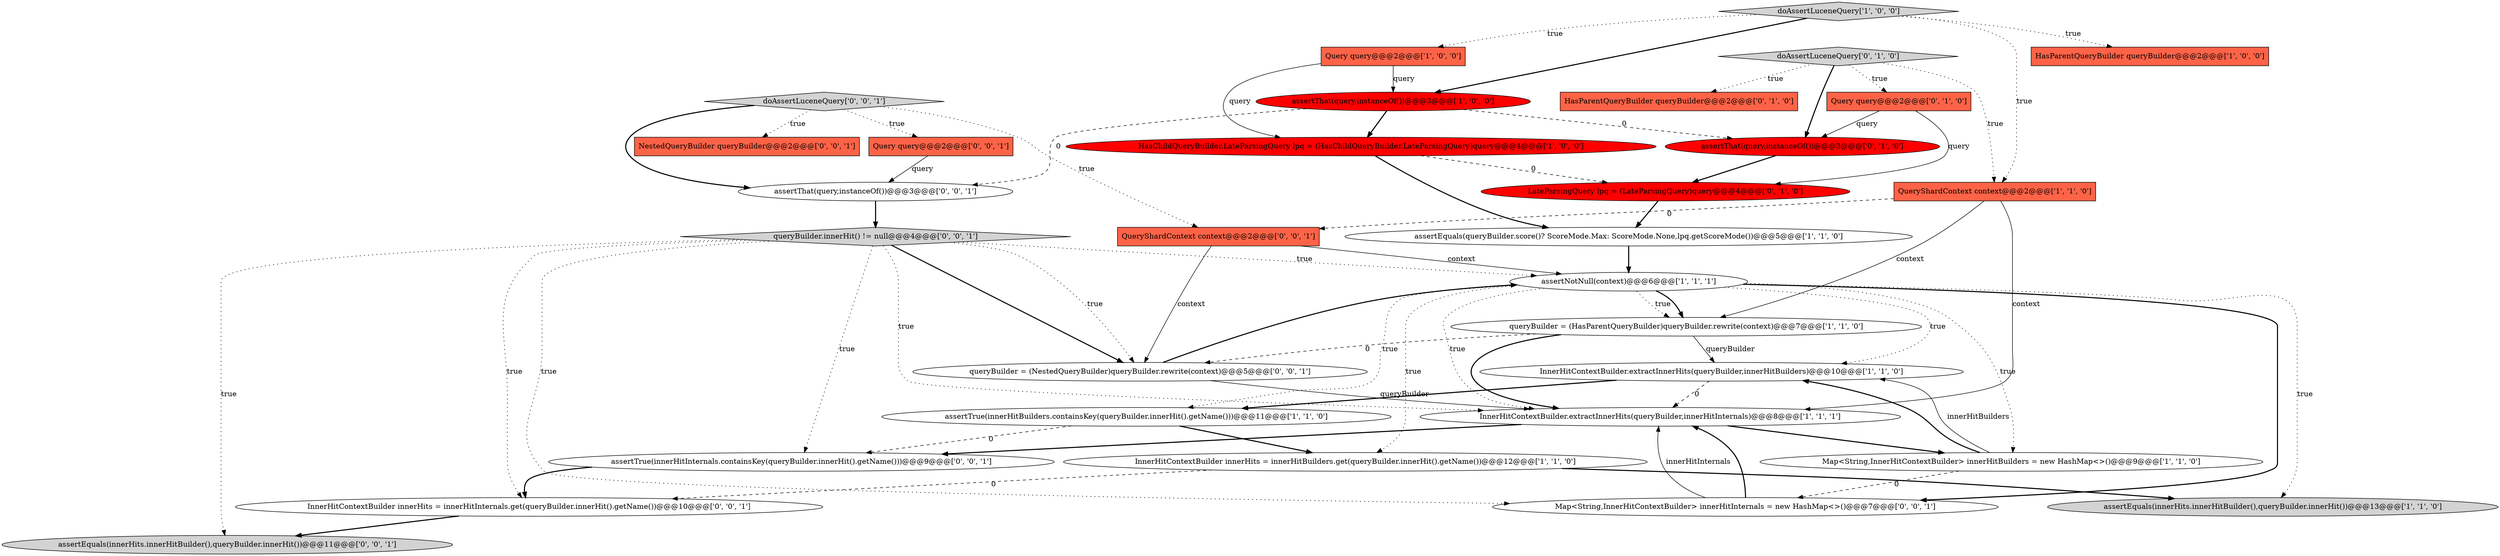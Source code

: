 digraph {
7 [style = filled, label = "assertTrue(innerHitBuilders.containsKey(queryBuilder.innerHit().getName()))@@@11@@@['1', '1', '0']", fillcolor = white, shape = ellipse image = "AAA0AAABBB1BBB"];
23 [style = filled, label = "assertTrue(innerHitInternals.containsKey(queryBuilder.innerHit().getName()))@@@9@@@['0', '0', '1']", fillcolor = white, shape = ellipse image = "AAA0AAABBB3BBB"];
10 [style = filled, label = "assertNotNull(context)@@@6@@@['1', '1', '1']", fillcolor = white, shape = ellipse image = "AAA0AAABBB1BBB"];
15 [style = filled, label = "LateParsingQuery lpq = (LateParsingQuery)query@@@4@@@['0', '1', '0']", fillcolor = red, shape = ellipse image = "AAA1AAABBB2BBB"];
8 [style = filled, label = "queryBuilder = (HasParentQueryBuilder)queryBuilder.rewrite(context)@@@7@@@['1', '1', '0']", fillcolor = white, shape = ellipse image = "AAA0AAABBB1BBB"];
16 [style = filled, label = "assertThat(query,instanceOf())@@@3@@@['0', '1', '0']", fillcolor = red, shape = ellipse image = "AAA1AAABBB2BBB"];
25 [style = filled, label = "Query query@@@2@@@['0', '0', '1']", fillcolor = tomato, shape = box image = "AAA0AAABBB3BBB"];
29 [style = filled, label = "assertEquals(innerHits.innerHitBuilder(),queryBuilder.innerHit())@@@11@@@['0', '0', '1']", fillcolor = lightgray, shape = ellipse image = "AAA0AAABBB3BBB"];
14 [style = filled, label = "QueryShardContext context@@@2@@@['1', '1', '0']", fillcolor = tomato, shape = box image = "AAA0AAABBB1BBB"];
3 [style = filled, label = "InnerHitContextBuilder.extractInnerHits(queryBuilder,innerHitBuilders)@@@10@@@['1', '1', '0']", fillcolor = white, shape = ellipse image = "AAA0AAABBB1BBB"];
5 [style = filled, label = "assertThat(query,instanceOf())@@@3@@@['1', '0', '0']", fillcolor = red, shape = ellipse image = "AAA1AAABBB1BBB"];
18 [style = filled, label = "doAssertLuceneQuery['0', '1', '0']", fillcolor = lightgray, shape = diamond image = "AAA0AAABBB2BBB"];
28 [style = filled, label = "queryBuilder.innerHit() != null@@@4@@@['0', '0', '1']", fillcolor = lightgray, shape = diamond image = "AAA0AAABBB3BBB"];
11 [style = filled, label = "doAssertLuceneQuery['1', '0', '0']", fillcolor = lightgray, shape = diamond image = "AAA0AAABBB1BBB"];
9 [style = filled, label = "assertEquals(innerHits.innerHitBuilder(),queryBuilder.innerHit())@@@13@@@['1', '1', '0']", fillcolor = lightgray, shape = ellipse image = "AAA0AAABBB1BBB"];
1 [style = filled, label = "HasChildQueryBuilder.LateParsingQuery lpq = (HasChildQueryBuilder.LateParsingQuery)query@@@4@@@['1', '0', '0']", fillcolor = red, shape = ellipse image = "AAA1AAABBB1BBB"];
22 [style = filled, label = "NestedQueryBuilder queryBuilder@@@2@@@['0', '0', '1']", fillcolor = tomato, shape = box image = "AAA0AAABBB3BBB"];
24 [style = filled, label = "doAssertLuceneQuery['0', '0', '1']", fillcolor = lightgray, shape = diamond image = "AAA0AAABBB3BBB"];
27 [style = filled, label = "QueryShardContext context@@@2@@@['0', '0', '1']", fillcolor = tomato, shape = box image = "AAA0AAABBB3BBB"];
4 [style = filled, label = "Query query@@@2@@@['1', '0', '0']", fillcolor = tomato, shape = box image = "AAA0AAABBB1BBB"];
2 [style = filled, label = "assertEquals(queryBuilder.score()? ScoreMode.Max: ScoreMode.None,lpq.getScoreMode())@@@5@@@['1', '1', '0']", fillcolor = white, shape = ellipse image = "AAA0AAABBB1BBB"];
30 [style = filled, label = "InnerHitContextBuilder innerHits = innerHitInternals.get(queryBuilder.innerHit().getName())@@@10@@@['0', '0', '1']", fillcolor = white, shape = ellipse image = "AAA0AAABBB3BBB"];
21 [style = filled, label = "queryBuilder = (NestedQueryBuilder)queryBuilder.rewrite(context)@@@5@@@['0', '0', '1']", fillcolor = white, shape = ellipse image = "AAA0AAABBB3BBB"];
6 [style = filled, label = "InnerHitContextBuilder innerHits = innerHitBuilders.get(queryBuilder.innerHit().getName())@@@12@@@['1', '1', '0']", fillcolor = white, shape = ellipse image = "AAA0AAABBB1BBB"];
13 [style = filled, label = "Map<String,InnerHitContextBuilder> innerHitBuilders = new HashMap<>()@@@9@@@['1', '1', '0']", fillcolor = white, shape = ellipse image = "AAA0AAABBB1BBB"];
26 [style = filled, label = "assertThat(query,instanceOf())@@@3@@@['0', '0', '1']", fillcolor = white, shape = ellipse image = "AAA0AAABBB3BBB"];
20 [style = filled, label = "Map<String,InnerHitContextBuilder> innerHitInternals = new HashMap<>()@@@7@@@['0', '0', '1']", fillcolor = white, shape = ellipse image = "AAA0AAABBB3BBB"];
17 [style = filled, label = "HasParentQueryBuilder queryBuilder@@@2@@@['0', '1', '0']", fillcolor = tomato, shape = box image = "AAA0AAABBB2BBB"];
19 [style = filled, label = "Query query@@@2@@@['0', '1', '0']", fillcolor = tomato, shape = box image = "AAA0AAABBB2BBB"];
0 [style = filled, label = "InnerHitContextBuilder.extractInnerHits(queryBuilder,innerHitInternals)@@@8@@@['1', '1', '1']", fillcolor = white, shape = ellipse image = "AAA0AAABBB1BBB"];
12 [style = filled, label = "HasParentQueryBuilder queryBuilder@@@2@@@['1', '0', '0']", fillcolor = tomato, shape = box image = "AAA0AAABBB1BBB"];
8->3 [style = solid, label="queryBuilder"];
13->3 [style = solid, label="innerHitBuilders"];
16->15 [style = bold, label=""];
21->10 [style = bold, label=""];
10->8 [style = dotted, label="true"];
14->8 [style = solid, label="context"];
15->2 [style = bold, label=""];
14->0 [style = solid, label="context"];
10->20 [style = bold, label=""];
10->6 [style = dotted, label="true"];
28->10 [style = dotted, label="true"];
23->30 [style = bold, label=""];
0->13 [style = bold, label=""];
7->23 [style = dashed, label="0"];
24->25 [style = dotted, label="true"];
28->21 [style = dotted, label="true"];
5->26 [style = dashed, label="0"];
28->20 [style = dotted, label="true"];
4->5 [style = solid, label="query"];
1->15 [style = dashed, label="0"];
13->20 [style = dashed, label="0"];
21->0 [style = solid, label="queryBuilder"];
20->0 [style = bold, label=""];
11->12 [style = dotted, label="true"];
11->14 [style = dotted, label="true"];
18->19 [style = dotted, label="true"];
10->3 [style = dotted, label="true"];
19->16 [style = solid, label="query"];
25->26 [style = solid, label="query"];
11->4 [style = dotted, label="true"];
8->21 [style = dashed, label="0"];
24->27 [style = dotted, label="true"];
2->10 [style = bold, label=""];
10->9 [style = dotted, label="true"];
14->27 [style = dashed, label="0"];
30->29 [style = bold, label=""];
18->14 [style = dotted, label="true"];
8->0 [style = bold, label=""];
28->29 [style = dotted, label="true"];
5->16 [style = dashed, label="0"];
28->30 [style = dotted, label="true"];
5->1 [style = bold, label=""];
11->5 [style = bold, label=""];
24->26 [style = bold, label=""];
28->21 [style = bold, label=""];
28->0 [style = dotted, label="true"];
0->23 [style = bold, label=""];
10->8 [style = bold, label=""];
13->3 [style = bold, label=""];
3->7 [style = bold, label=""];
10->13 [style = dotted, label="true"];
27->10 [style = solid, label="context"];
20->0 [style = solid, label="innerHitInternals"];
24->22 [style = dotted, label="true"];
7->6 [style = bold, label=""];
19->15 [style = solid, label="query"];
28->23 [style = dotted, label="true"];
10->0 [style = dotted, label="true"];
6->30 [style = dashed, label="0"];
1->2 [style = bold, label=""];
18->17 [style = dotted, label="true"];
26->28 [style = bold, label=""];
6->9 [style = bold, label=""];
3->0 [style = dashed, label="0"];
27->21 [style = solid, label="context"];
10->7 [style = dotted, label="true"];
4->1 [style = solid, label="query"];
18->16 [style = bold, label=""];
}
